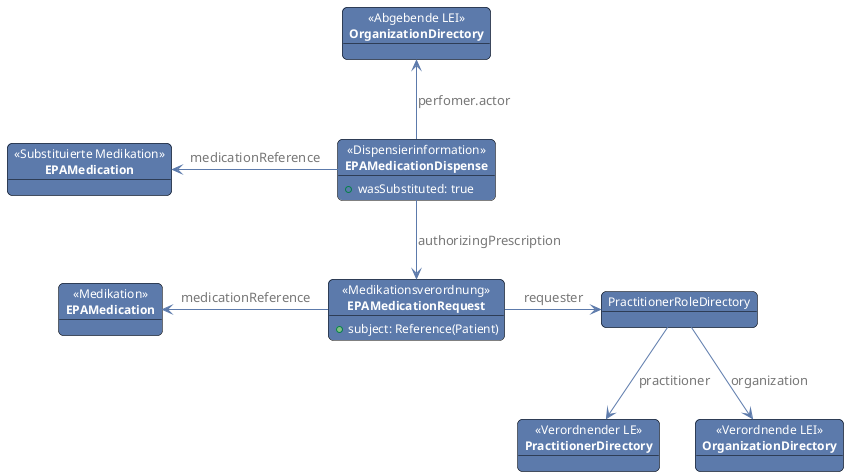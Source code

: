 @startuml medication.fhir.substitution
skinparam fixCircleLabelOverlapping false 
skinparam roundcorner 10
skinparam object {
    BackgroundColor #5c7aab
    BorderColor Black
    ArrowColor #5c7aab
    FontSize 12
    FontColor White
    NoteBackgroundColor #3483eb
    ArrowFontColor #777777
}


object "<< Verordnender LE >>\n**PractitionerDirectory**" as PrescribingPractitioner
object "<< Verordnende LEI >>\n**OrganizationDirectory**" as PrescribingOrganization
object "<< Abgebende LEI >>\n**OrganizationDirectory**" as PharmOrganization
object "PractitionerRoleDirectory" as PractionerRole
object "<< Medikation >>\n**EPAMedication**" as Medication
object "<< Medikationsverordnung >>\n**EPAMedicationRequest**" as MedicationRequest {
    + subject: Reference(Patient)
}
object "<< Substituierte Medikation >>\n**EPAMedication**" as AltMedication
object "<< Dispensierinformation >>\n**EPAMedicationDispense**" as MedicationDispense {
    + wasSubstituted: true
}


MedicationRequest -l-> Medication : medicationReference
MedicationRequest -r-> PractionerRole : requester

PractionerRole -d-> PrescribingPractitioner : practitioner
PractionerRole -d-> PrescribingOrganization : organization

MedicationDispense -l-> AltMedication : medicationReference
MedicationDispense -d-> MedicationRequest : authorizingPrescription
MedicationDispense -u-> PharmOrganization : perfomer.actor

@enduml
